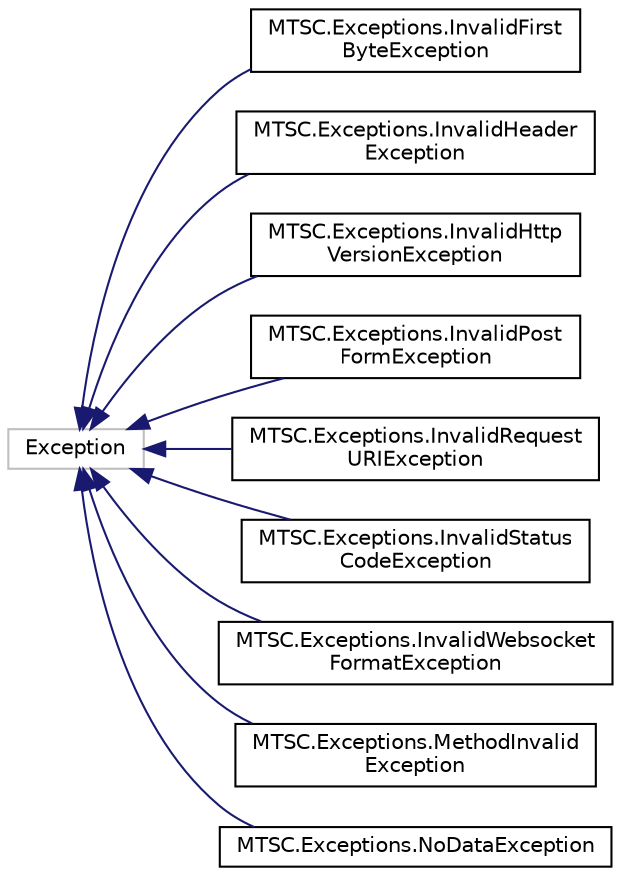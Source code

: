 digraph "Graphical Class Hierarchy"
{
 // LATEX_PDF_SIZE
  edge [fontname="Helvetica",fontsize="10",labelfontname="Helvetica",labelfontsize="10"];
  node [fontname="Helvetica",fontsize="10",shape=record];
  rankdir="LR";
  Node32 [label="Exception",height=0.2,width=0.4,color="grey75", fillcolor="white", style="filled",tooltip=" "];
  Node32 -> Node0 [dir="back",color="midnightblue",fontsize="10",style="solid",fontname="Helvetica"];
  Node0 [label="MTSC.Exceptions.InvalidFirst\lByteException",height=0.2,width=0.4,color="black", fillcolor="white", style="filled",URL="$d7/d18/class_m_t_s_c_1_1_exceptions_1_1_invalid_first_byte_exception.html",tooltip="Exception in case of first invalid byte for websocket communication."];
  Node32 -> Node34 [dir="back",color="midnightblue",fontsize="10",style="solid",fontname="Helvetica"];
  Node34 [label="MTSC.Exceptions.InvalidHeader\lException",height=0.2,width=0.4,color="black", fillcolor="white", style="filled",URL="$d0/d0e/class_m_t_s_c_1_1_exceptions_1_1_invalid_header_exception.html",tooltip="Exception for invalid headers."];
  Node32 -> Node35 [dir="back",color="midnightblue",fontsize="10",style="solid",fontname="Helvetica"];
  Node35 [label="MTSC.Exceptions.InvalidHttp\lVersionException",height=0.2,width=0.4,color="black", fillcolor="white", style="filled",URL="$d3/d73/class_m_t_s_c_1_1_exceptions_1_1_invalid_http_version_exception.html",tooltip="Exception in case of Invalid HTTP Version."];
  Node32 -> Node36 [dir="back",color="midnightblue",fontsize="10",style="solid",fontname="Helvetica"];
  Node36 [label="MTSC.Exceptions.InvalidPost\lFormException",height=0.2,width=0.4,color="black", fillcolor="white", style="filled",URL="$d9/dea/class_m_t_s_c_1_1_exceptions_1_1_invalid_post_form_exception.html",tooltip="Exception for invalid post forms."];
  Node32 -> Node37 [dir="back",color="midnightblue",fontsize="10",style="solid",fontname="Helvetica"];
  Node37 [label="MTSC.Exceptions.InvalidRequest\lURIException",height=0.2,width=0.4,color="black", fillcolor="white", style="filled",URL="$d6/dab/class_m_t_s_c_1_1_exceptions_1_1_invalid_request_u_r_i_exception.html",tooltip="Exception cause by an invalid request URI."];
  Node32 -> Node38 [dir="back",color="midnightblue",fontsize="10",style="solid",fontname="Helvetica"];
  Node38 [label="MTSC.Exceptions.InvalidStatus\lCodeException",height=0.2,width=0.4,color="black", fillcolor="white", style="filled",URL="$dd/d91/class_m_t_s_c_1_1_exceptions_1_1_invalid_status_code_exception.html",tooltip="Exception for invalid response status code."];
  Node32 -> Node39 [dir="back",color="midnightblue",fontsize="10",style="solid",fontname="Helvetica"];
  Node39 [label="MTSC.Exceptions.InvalidWebsocket\lFormatException",height=0.2,width=0.4,color="black", fillcolor="white", style="filled",URL="$d6/d77/class_m_t_s_c_1_1_exceptions_1_1_invalid_websocket_format_exception.html",tooltip=" "];
  Node32 -> Node40 [dir="back",color="midnightblue",fontsize="10",style="solid",fontname="Helvetica"];
  Node40 [label="MTSC.Exceptions.MethodInvalid\lException",height=0.2,width=0.4,color="black", fillcolor="white", style="filled",URL="$de/dab/class_m_t_s_c_1_1_exceptions_1_1_method_invalid_exception.html",tooltip="Invalid HTTP Method Exception."];
  Node32 -> Node41 [dir="back",color="midnightblue",fontsize="10",style="solid",fontname="Helvetica"];
  Node41 [label="MTSC.Exceptions.NoDataException",height=0.2,width=0.4,color="black", fillcolor="white", style="filled",URL="$da/d6f/class_m_t_s_c_1_1_exceptions_1_1_no_data_exception.html",tooltip=" "];
}
